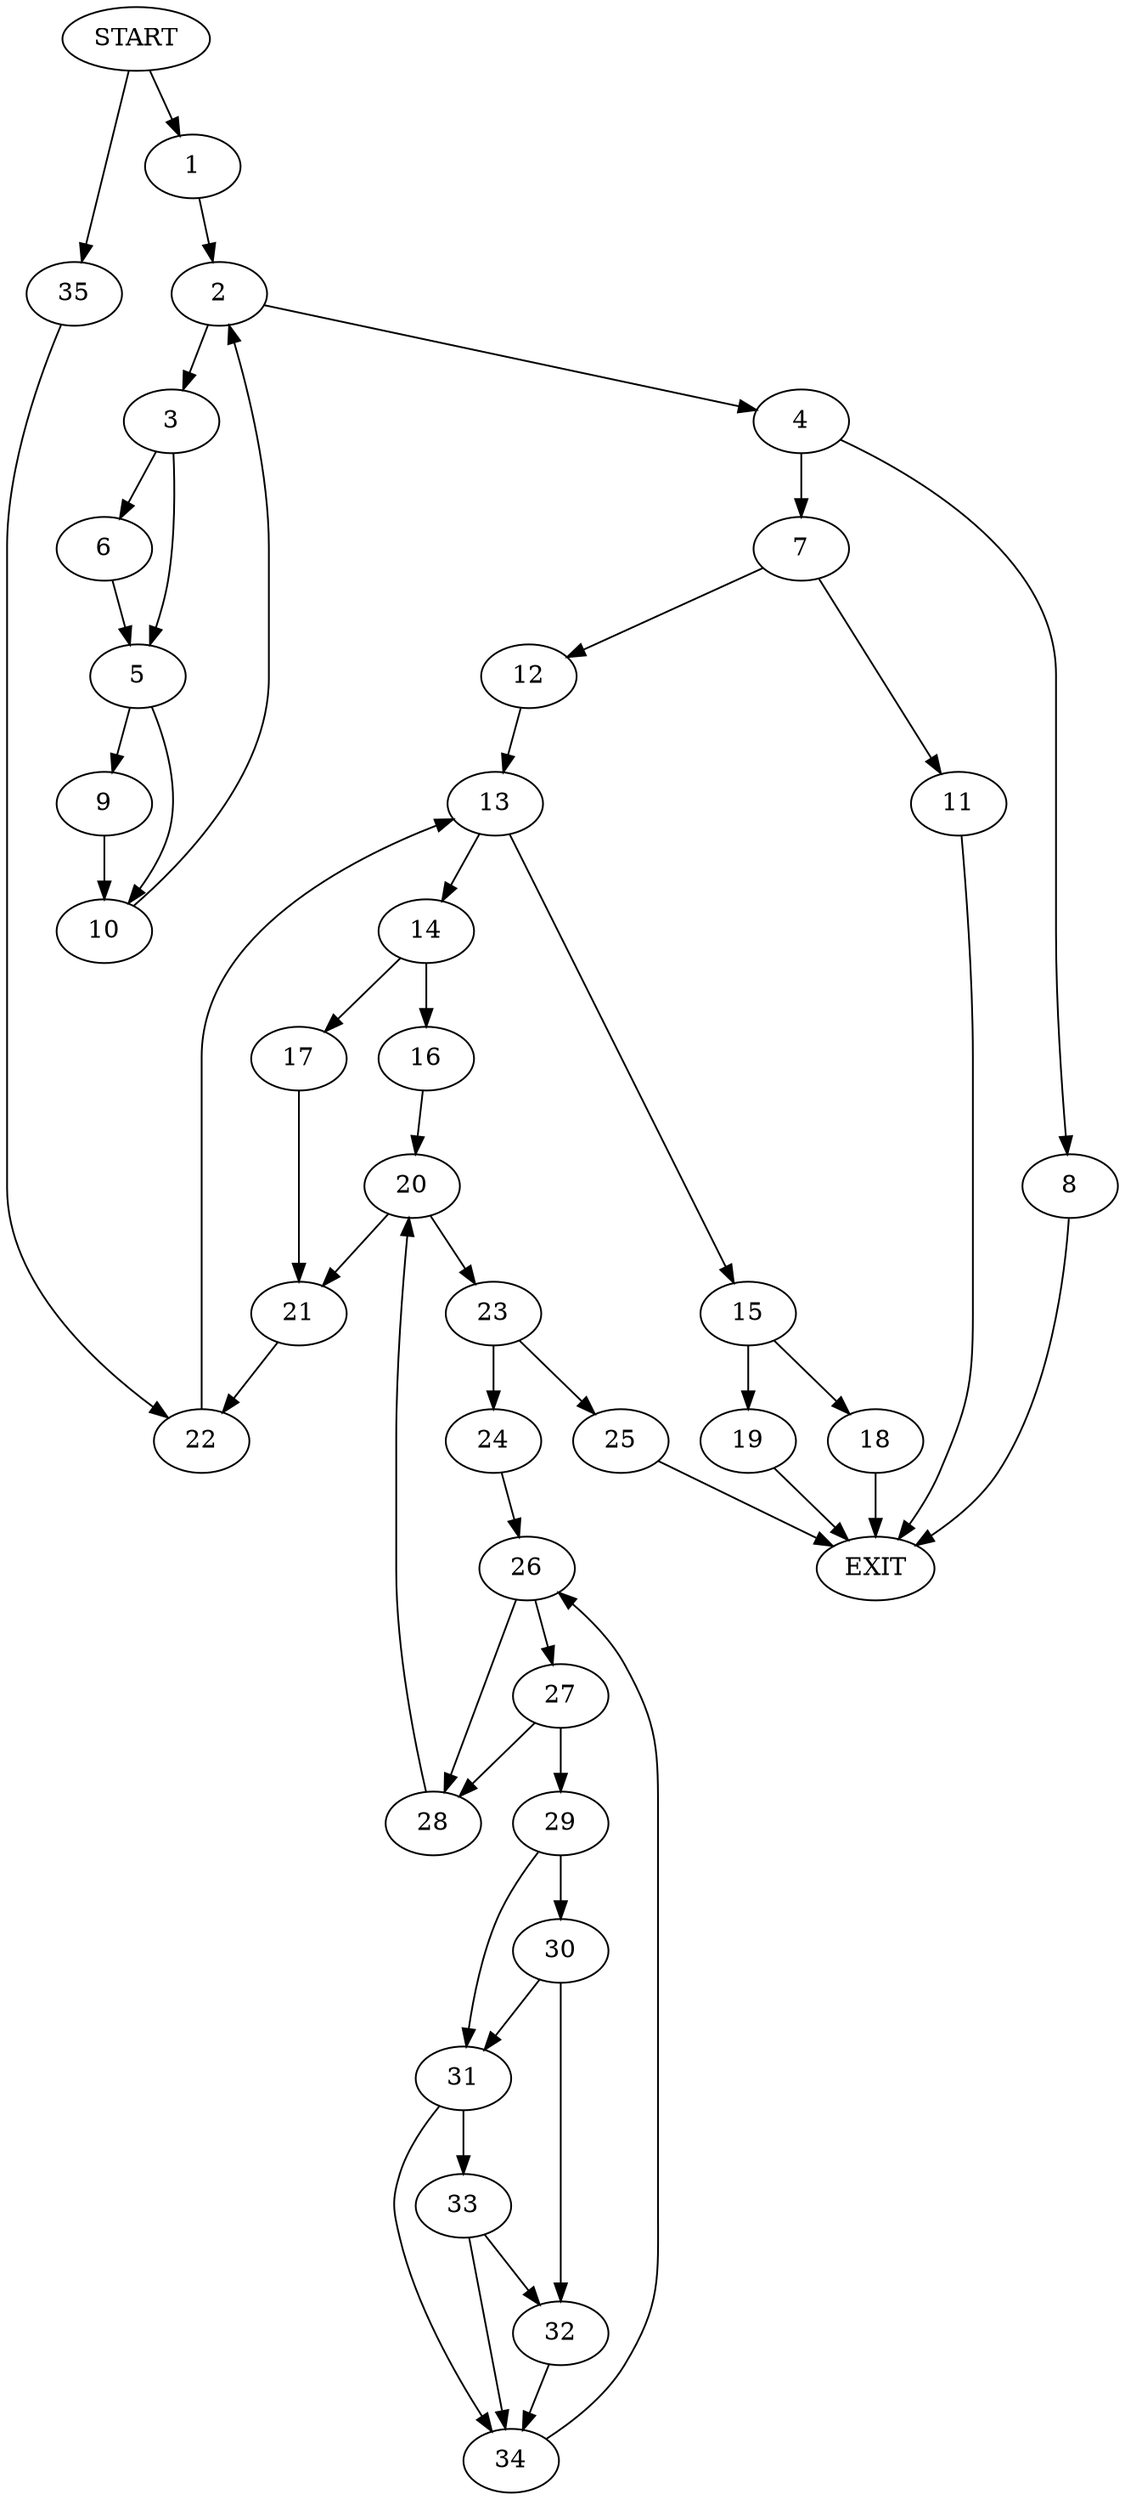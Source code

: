 digraph {
0 [label="START"]
36 [label="EXIT"]
0 -> 1
1 -> 2
2 -> 3
2 -> 4
3 -> 5
3 -> 6
4 -> 7
4 -> 8
5 -> 9
5 -> 10
6 -> 5
10 -> 2
9 -> 10
8 -> 36
7 -> 11
7 -> 12
12 -> 13
11 -> 36
13 -> 14
13 -> 15
14 -> 16
14 -> 17
15 -> 18
15 -> 19
16 -> 20
17 -> 21
21 -> 22
20 -> 23
20 -> 21
23 -> 24
23 -> 25
25 -> 36
24 -> 26
26 -> 27
26 -> 28
27 -> 28
27 -> 29
28 -> 20
29 -> 30
29 -> 31
30 -> 32
30 -> 31
31 -> 33
31 -> 34
32 -> 34
33 -> 32
33 -> 34
34 -> 26
22 -> 13
0 -> 35
35 -> 22
18 -> 36
19 -> 36
}
